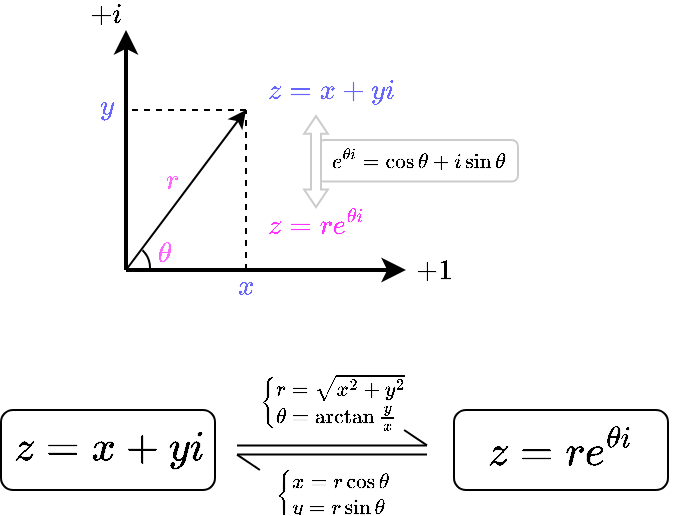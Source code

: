 <mxfile version="24.7.17">
  <diagram name="Page-1" id="gsVIdmp9p8dIHA6NmziE">
    <mxGraphModel dx="568" dy="340" grid="1" gridSize="10" guides="1" tooltips="1" connect="1" arrows="1" fold="1" page="1" pageScale="1" pageWidth="827" pageHeight="1169" math="1" shadow="0">
      <root>
        <mxCell id="0" />
        <mxCell id="1" parent="0" />
        <mxCell id="uoJIDfeKCs-YZAqSEPY0-53" value="&lt;span style=&quot;color: rgb(0, 0, 0); font-family: Helvetica; font-size: 18px; font-style: normal; font-variant-ligatures: normal; font-variant-caps: normal; font-weight: 400; letter-spacing: normal; orphans: 2; text-align: center; text-indent: 0px; text-transform: none; widows: 2; word-spacing: 0px; -webkit-text-stroke-width: 0px; white-space: normal; background-color: rgb(251, 251, 251); text-decoration-thickness: initial; text-decoration-style: initial; text-decoration-color: initial; display: inline !important; float: none;&quot;&gt;$$z=x+yi$$&lt;/span&gt;" style="rounded=1;whiteSpace=wrap;html=1;" vertex="1" parent="1">
          <mxGeometry x="227.5" y="430" width="107" height="40" as="geometry" />
        </mxCell>
        <mxCell id="uoJIDfeKCs-YZAqSEPY0-38" value="&lt;span style=&quot;font-size: 9px;&quot;&gt;$$e^{\theta i}=\cos\theta+i\sin\theta$$&lt;/span&gt;" style="rounded=1;whiteSpace=wrap;html=1;strokeColor=#CCCCCC;" vertex="1" parent="1">
          <mxGeometry x="386" y="295" width="100" height="20.81" as="geometry" />
        </mxCell>
        <mxCell id="uoJIDfeKCs-YZAqSEPY0-1" value="" style="endArrow=classic;html=1;rounded=0;strokeWidth=2;" edge="1" parent="1">
          <mxGeometry width="50" height="50" relative="1" as="geometry">
            <mxPoint x="290" y="360" as="sourcePoint" />
            <mxPoint x="430" y="360" as="targetPoint" />
          </mxGeometry>
        </mxCell>
        <mxCell id="uoJIDfeKCs-YZAqSEPY0-2" value="" style="endArrow=classic;html=1;rounded=0;strokeWidth=2;" edge="1" parent="1">
          <mxGeometry width="50" height="50" relative="1" as="geometry">
            <mxPoint x="290" y="360" as="sourcePoint" />
            <mxPoint x="290" y="240" as="targetPoint" />
          </mxGeometry>
        </mxCell>
        <mxCell id="uoJIDfeKCs-YZAqSEPY0-3" value="" style="endArrow=classic;html=1;rounded=0;" edge="1" parent="1">
          <mxGeometry width="50" height="50" relative="1" as="geometry">
            <mxPoint x="290" y="360" as="sourcePoint" />
            <mxPoint x="350" y="280" as="targetPoint" />
          </mxGeometry>
        </mxCell>
        <mxCell id="uoJIDfeKCs-YZAqSEPY0-5" value="" style="endArrow=none;dashed=1;html=1;rounded=0;" edge="1" parent="1">
          <mxGeometry width="50" height="50" relative="1" as="geometry">
            <mxPoint x="350" y="360" as="sourcePoint" />
            <mxPoint x="350" y="280" as="targetPoint" />
          </mxGeometry>
        </mxCell>
        <mxCell id="uoJIDfeKCs-YZAqSEPY0-6" value="" style="endArrow=none;dashed=1;html=1;rounded=0;" edge="1" parent="1">
          <mxGeometry width="50" height="50" relative="1" as="geometry">
            <mxPoint x="350" y="280" as="sourcePoint" />
            <mxPoint x="290" y="280" as="targetPoint" />
          </mxGeometry>
        </mxCell>
        <mxCell id="uoJIDfeKCs-YZAqSEPY0-7" value="$$z=x+yi$$" style="text;html=1;align=center;verticalAlign=middle;whiteSpace=wrap;rounded=0;fontColor=#6666FF;" vertex="1" parent="1">
          <mxGeometry x="363" y="260" width="60" height="20" as="geometry" />
        </mxCell>
        <mxCell id="uoJIDfeKCs-YZAqSEPY0-9" value="$$x$$" style="text;html=1;align=center;verticalAlign=middle;whiteSpace=wrap;rounded=0;fontColor=#6666FF;" vertex="1" parent="1">
          <mxGeometry x="345" y="360" width="10" height="15" as="geometry" />
        </mxCell>
        <mxCell id="uoJIDfeKCs-YZAqSEPY0-10" value="$$y$$" style="text;html=1;align=center;verticalAlign=middle;whiteSpace=wrap;rounded=0;fontColor=#6666FF;" vertex="1" parent="1">
          <mxGeometry x="276" y="270" width="10" height="15" as="geometry" />
        </mxCell>
        <mxCell id="uoJIDfeKCs-YZAqSEPY0-11" value="$$r$$" style="text;html=1;align=center;verticalAlign=middle;whiteSpace=wrap;rounded=0;fontColor=#FF66FF;" vertex="1" parent="1">
          <mxGeometry x="310" y="310" width="7" height="10" as="geometry" />
        </mxCell>
        <mxCell id="uoJIDfeKCs-YZAqSEPY0-13" value="" style="verticalLabelPosition=bottom;verticalAlign=top;html=1;shape=mxgraph.basic.arc;startAngle=0;endAngle=0.137;rotation=45;" vertex="1" parent="1">
          <mxGeometry x="279" y="347" width="23.61" height="21.12" as="geometry" />
        </mxCell>
        <mxCell id="uoJIDfeKCs-YZAqSEPY0-14" value="$$+1$$" style="text;html=1;align=center;verticalAlign=middle;whiteSpace=wrap;rounded=0;" vertex="1" parent="1">
          <mxGeometry x="434" y="354.56" width="20" height="10" as="geometry" />
        </mxCell>
        <mxCell id="uoJIDfeKCs-YZAqSEPY0-15" value="$$+i$$" style="text;html=1;align=center;verticalAlign=middle;whiteSpace=wrap;rounded=0;" vertex="1" parent="1">
          <mxGeometry x="274" y="227" width="12" height="10" as="geometry" />
        </mxCell>
        <mxCell id="uoJIDfeKCs-YZAqSEPY0-19" value="$$\theta$$" style="text;html=1;align=center;verticalAlign=middle;whiteSpace=wrap;rounded=0;fontColor=#FF66FF;" vertex="1" parent="1">
          <mxGeometry x="306" y="346.56" width="7" height="10" as="geometry" />
        </mxCell>
        <mxCell id="uoJIDfeKCs-YZAqSEPY0-20" value="$$z=re^{\theta i}$$" style="text;html=1;align=center;verticalAlign=middle;whiteSpace=wrap;rounded=0;fontColor=#FF33FF;" vertex="1" parent="1">
          <mxGeometry x="355" y="326.56" width="60" height="20" as="geometry" />
        </mxCell>
        <mxCell id="uoJIDfeKCs-YZAqSEPY0-35" value="" style="html=1;shadow=0;dashed=0;align=center;verticalAlign=middle;shape=mxgraph.arrows2.twoWayArrow;dy=0.58;dx=8.78;rotation=90;strokeColor=#CCCCCC;" vertex="1" parent="1">
          <mxGeometry x="362.25" y="299.87" width="45.5" height="11.88" as="geometry" />
        </mxCell>
        <mxCell id="uoJIDfeKCs-YZAqSEPY0-49" value="" style="group;strokeWidth=1;" vertex="1" connectable="0" parent="1">
          <mxGeometry x="345.5" y="440" width="95" height="20" as="geometry" />
        </mxCell>
        <mxCell id="uoJIDfeKCs-YZAqSEPY0-44" value="" style="endArrow=none;html=1;rounded=0;strokeWidth=1;" edge="1" parent="uoJIDfeKCs-YZAqSEPY0-49">
          <mxGeometry width="50" height="50" relative="1" as="geometry">
            <mxPoint y="7.692" as="sourcePoint" />
            <mxPoint x="95" y="7.692" as="targetPoint" />
          </mxGeometry>
        </mxCell>
        <mxCell id="uoJIDfeKCs-YZAqSEPY0-46" value="" style="endArrow=none;html=1;rounded=0;strokeWidth=1;" edge="1" parent="uoJIDfeKCs-YZAqSEPY0-49">
          <mxGeometry width="50" height="50" relative="1" as="geometry">
            <mxPoint x="95" y="7.692" as="sourcePoint" />
            <mxPoint x="83.554" as="targetPoint" />
          </mxGeometry>
        </mxCell>
        <mxCell id="uoJIDfeKCs-YZAqSEPY0-47" value="" style="endArrow=none;html=1;rounded=0;strokeWidth=1;" edge="1" parent="uoJIDfeKCs-YZAqSEPY0-49">
          <mxGeometry width="50" height="50" relative="1" as="geometry">
            <mxPoint y="12.308" as="sourcePoint" />
            <mxPoint x="95" y="12.308" as="targetPoint" />
          </mxGeometry>
        </mxCell>
        <mxCell id="uoJIDfeKCs-YZAqSEPY0-48" value="" style="endArrow=none;html=1;rounded=0;strokeWidth=1;" edge="1" parent="uoJIDfeKCs-YZAqSEPY0-49">
          <mxGeometry width="50" height="50" relative="1" as="geometry">
            <mxPoint x="11.446" y="20" as="sourcePoint" />
            <mxPoint y="12.308" as="targetPoint" />
          </mxGeometry>
        </mxCell>
        <mxCell id="uoJIDfeKCs-YZAqSEPY0-51" value="$$\begin{cases}r=\sqrt{x^2+y^2}\\\theta=\arctan\frac{y}{x}\end{cases}$$" style="text;html=1;align=center;verticalAlign=middle;whiteSpace=wrap;rounded=0;fontColor=#000000;fontSize=9;" vertex="1" parent="1">
          <mxGeometry x="363" y="416" width="60" height="20" as="geometry" />
        </mxCell>
        <mxCell id="uoJIDfeKCs-YZAqSEPY0-55" value="&lt;span style=&quot;font-size: 18px;&quot;&gt;$$z=re^{\theta i}$$&lt;/span&gt;" style="rounded=1;whiteSpace=wrap;html=1;" vertex="1" parent="1">
          <mxGeometry x="454" y="430" width="107" height="40" as="geometry" />
        </mxCell>
        <mxCell id="uoJIDfeKCs-YZAqSEPY0-59" value="$$\begin{cases}x=r\cos\theta\\y=r\sin\theta\end{cases}$$" style="text;html=1;align=center;verticalAlign=middle;whiteSpace=wrap;rounded=0;fontColor=#000000;fontSize=9;" vertex="1" parent="1">
          <mxGeometry x="363" y="462" width="60" height="20" as="geometry" />
        </mxCell>
      </root>
    </mxGraphModel>
  </diagram>
</mxfile>
